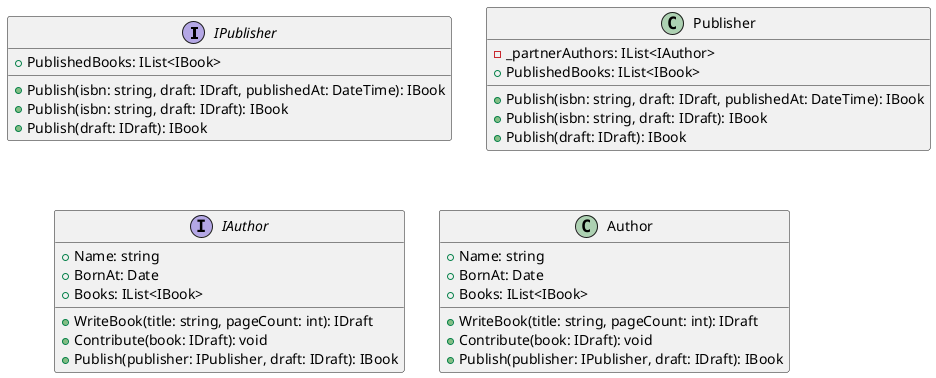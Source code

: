 @startuml People (id=PEOPLE)

    interface IPublisher{
        + PublishedBooks: IList<IBook>
        + Publish(isbn: string, draft: IDraft, publishedAt: DateTime): IBook
        + Publish(isbn: string, draft: IDraft): IBook
        + Publish(draft: IDraft): IBook
    }

    class Publisher{
        - _partnerAuthors: IList<IAuthor>
        + PublishedBooks: IList<IBook>
        + Publish(isbn: string, draft: IDraft, publishedAt: DateTime): IBook
        + Publish(isbn: string, draft: IDraft): IBook
        + Publish(draft: IDraft): IBook
    }

    interface IAuthor{
        + Name: string
        + BornAt: Date
        + Books: IList<IBook>
        + WriteBook(title: string, pageCount: int): IDraft
        + Contribute(book: IDraft): void
        + Publish(publisher: IPublisher, draft: IDraft): IBook
    }
    class Author{
        + Name: string
        + BornAt: Date
        + Books: IList<IBook>
        + WriteBook(title: string, pageCount: int): IDraft
        + Contribute(book: IDraft): void
        + Publish(publisher: IPublisher, draft: IDraft): IBook
    }

@enduml